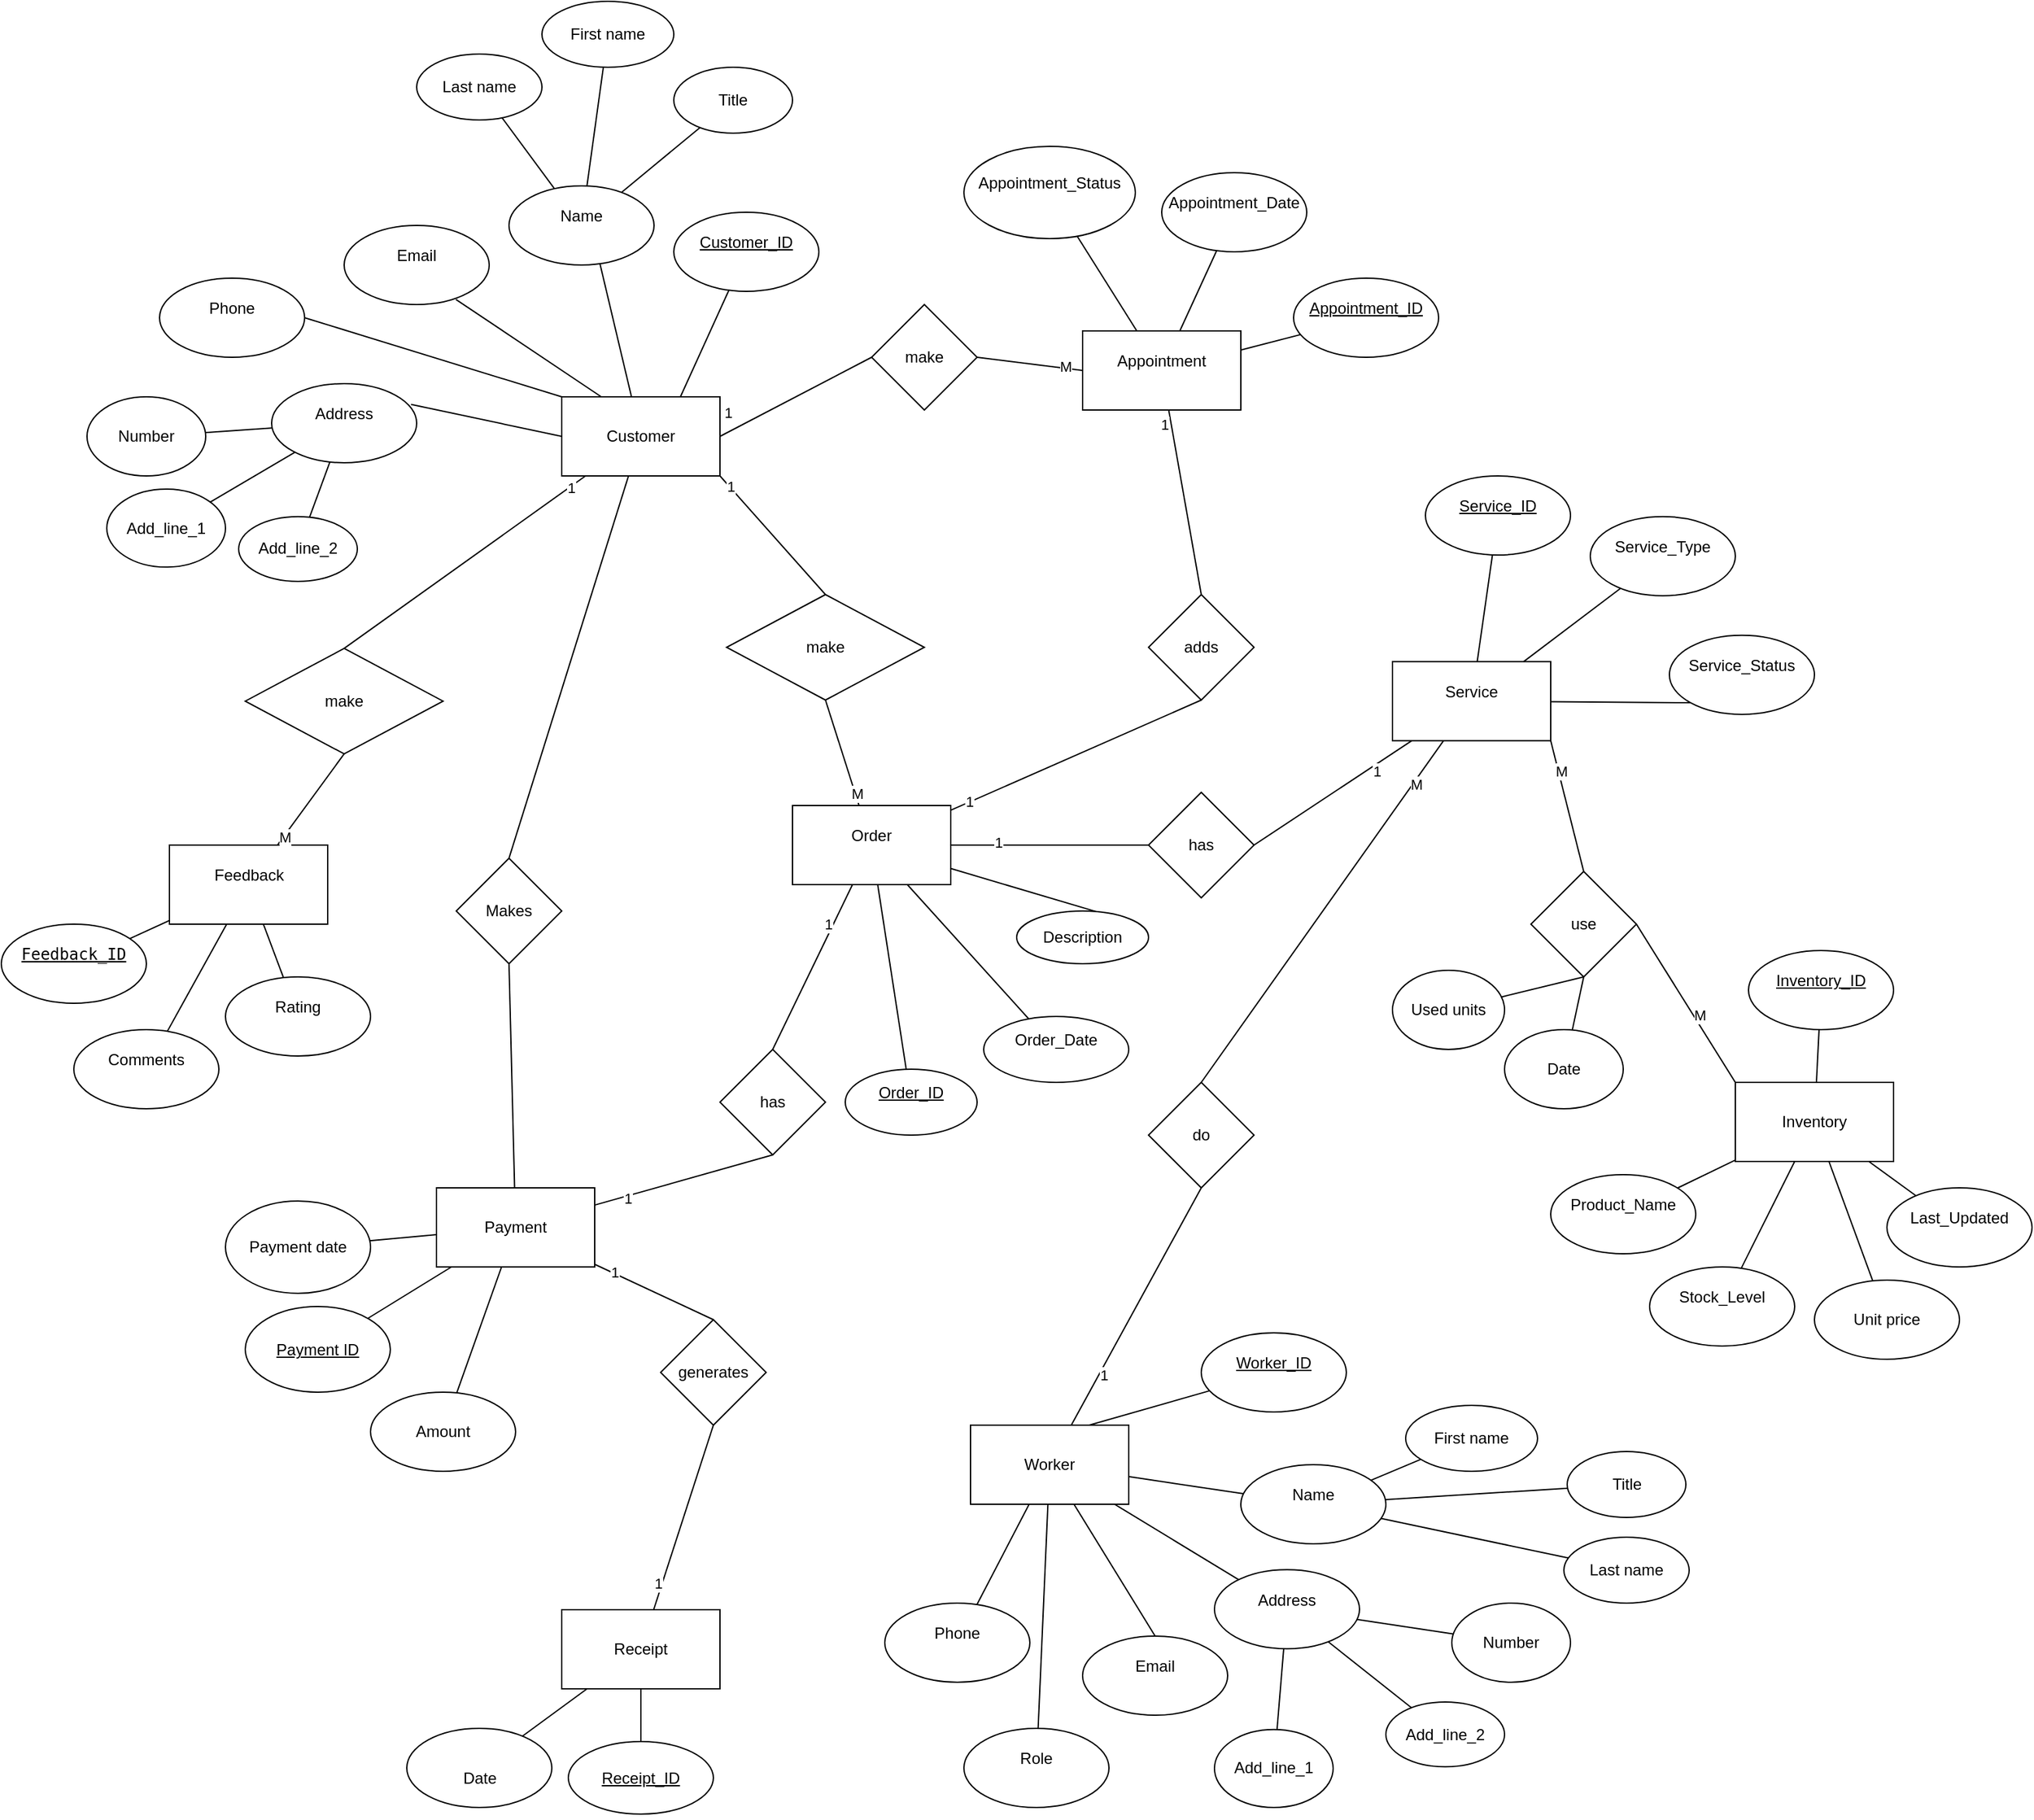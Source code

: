<mxfile version="24.7.17">
  <diagram id="R2lEEEUBdFMjLlhIrx00" name="Page-1">
    <mxGraphModel dx="2163" dy="776" grid="1" gridSize="10" guides="1" tooltips="1" connect="1" arrows="1" fold="1" page="1" pageScale="1" pageWidth="850" pageHeight="1100" math="0" shadow="0" extFonts="Permanent Marker^https://fonts.googleapis.com/css?family=Permanent+Marker">
      <root>
        <mxCell id="0" />
        <mxCell id="1" parent="0" />
        <mxCell id="XMGHCFaLuTb-ErzqM0Ou-1" value="Customer" style="rounded=0;whiteSpace=wrap;html=1;" parent="1" vertex="1">
          <mxGeometry x="-255" y="520" width="120" height="60" as="geometry" />
        </mxCell>
        <mxCell id="XMGHCFaLuTb-ErzqM0Ou-2" value="&#xa;Feedback&#xa;&#xa;" style="rounded=0;whiteSpace=wrap;html=1;" parent="1" vertex="1">
          <mxGeometry x="-552.5" y="860" width="120" height="60" as="geometry" />
        </mxCell>
        <mxCell id="XMGHCFaLuTb-ErzqM0Ou-4" value="Inventory" style="rounded=0;whiteSpace=wrap;html=1;" parent="1" vertex="1">
          <mxGeometry x="635" y="1040" width="120" height="60" as="geometry" />
        </mxCell>
        <mxCell id="XMGHCFaLuTb-ErzqM0Ou-5" value="&#xa;Appointment&#xa;&#xa;" style="rounded=0;whiteSpace=wrap;html=1;" parent="1" vertex="1">
          <mxGeometry x="140" y="470.0" width="120" height="60" as="geometry" />
        </mxCell>
        <mxCell id="XMGHCFaLuTb-ErzqM0Ou-7" value="&#xa;Service&#xa;&#xa;" style="rounded=0;whiteSpace=wrap;html=1;" parent="1" vertex="1">
          <mxGeometry x="375" y="720.83" width="120" height="60" as="geometry" />
        </mxCell>
        <mxCell id="XMGHCFaLuTb-ErzqM0Ou-9" value="&#xa;Service_Type&#xa;&#xa;" style="ellipse;whiteSpace=wrap;html=1;" parent="1" vertex="1">
          <mxGeometry x="525" y="610.83" width="110" height="60" as="geometry" />
        </mxCell>
        <mxCell id="XMGHCFaLuTb-ErzqM0Ou-10" value="&#xa;Service_ID&#xa;&#xa;" style="ellipse;whiteSpace=wrap;html=1;fontStyle=4" parent="1" vertex="1">
          <mxGeometry x="400" y="580" width="110" height="60" as="geometry" />
        </mxCell>
        <mxCell id="XMGHCFaLuTb-ErzqM0Ou-13" value="&#xa;Address&#xa;&#xa;" style="ellipse;whiteSpace=wrap;html=1;" parent="1" vertex="1">
          <mxGeometry x="-475" y="510" width="110" height="60" as="geometry" />
        </mxCell>
        <mxCell id="XMGHCFaLuTb-ErzqM0Ou-14" value="&#xa;Phone&#xa;&#xa;" style="ellipse;whiteSpace=wrap;html=1;" parent="1" vertex="1">
          <mxGeometry x="-560" y="430" width="110" height="60" as="geometry" />
        </mxCell>
        <mxCell id="XMGHCFaLuTb-ErzqM0Ou-15" value="&#xa;Email&#xa;&#xa;" style="ellipse;whiteSpace=wrap;html=1;" parent="1" vertex="1">
          <mxGeometry x="-420" y="390" width="110" height="60" as="geometry" />
        </mxCell>
        <mxCell id="XMGHCFaLuTb-ErzqM0Ou-17" value="&#xa;Customer_ID&#xa;&#xa;" style="ellipse;whiteSpace=wrap;html=1;fontStyle=4" parent="1" vertex="1">
          <mxGeometry x="-170" y="380" width="110" height="60" as="geometry" />
        </mxCell>
        <mxCell id="XMGHCFaLuTb-ErzqM0Ou-19" value="" style="endArrow=none;html=1;rounded=0;exitX=0.75;exitY=0;exitDx=0;exitDy=0;" parent="1" source="XMGHCFaLuTb-ErzqM0Ou-1" target="XMGHCFaLuTb-ErzqM0Ou-17" edge="1">
          <mxGeometry width="50" height="50" relative="1" as="geometry">
            <mxPoint x="-215" y="730" as="sourcePoint" />
            <mxPoint x="-165" y="680" as="targetPoint" />
          </mxGeometry>
        </mxCell>
        <mxCell id="XMGHCFaLuTb-ErzqM0Ou-22" value="" style="endArrow=none;html=1;rounded=0;exitX=0.961;exitY=0.263;exitDx=0;exitDy=0;exitPerimeter=0;" parent="1" source="XMGHCFaLuTb-ErzqM0Ou-13" edge="1">
          <mxGeometry width="50" height="50" relative="1" as="geometry">
            <mxPoint x="-305" y="600" as="sourcePoint" />
            <mxPoint x="-255" y="550" as="targetPoint" />
          </mxGeometry>
        </mxCell>
        <mxCell id="XMGHCFaLuTb-ErzqM0Ou-23" value="" style="endArrow=none;html=1;rounded=0;exitX=1;exitY=0.5;exitDx=0;exitDy=0;" parent="1" source="XMGHCFaLuTb-ErzqM0Ou-14" edge="1">
          <mxGeometry width="50" height="50" relative="1" as="geometry">
            <mxPoint x="-305" y="570" as="sourcePoint" />
            <mxPoint x="-255" y="520" as="targetPoint" />
          </mxGeometry>
        </mxCell>
        <mxCell id="XMGHCFaLuTb-ErzqM0Ou-24" value="" style="endArrow=none;html=1;rounded=0;entryX=0.25;entryY=0;entryDx=0;entryDy=0;exitX=0.771;exitY=0.936;exitDx=0;exitDy=0;exitPerimeter=0;" parent="1" source="XMGHCFaLuTb-ErzqM0Ou-15" target="XMGHCFaLuTb-ErzqM0Ou-1" edge="1">
          <mxGeometry width="50" height="50" relative="1" as="geometry">
            <mxPoint x="-325" y="490" as="sourcePoint" />
            <mxPoint x="-275" y="440" as="targetPoint" />
          </mxGeometry>
        </mxCell>
        <mxCell id="XMGHCFaLuTb-ErzqM0Ou-25" value="" style="endArrow=none;html=1;rounded=0;exitX=0.5;exitY=0;exitDx=0;exitDy=0;" parent="1" source="XMGHCFaLuTb-ErzqM0Ou-16" target="XMGHCFaLuTb-ErzqM0Ou-1" edge="1">
          <mxGeometry width="50" height="50" relative="1" as="geometry">
            <mxPoint x="-275" y="490" as="sourcePoint" />
            <mxPoint x="-225" y="440" as="targetPoint" />
          </mxGeometry>
        </mxCell>
        <mxCell id="XMGHCFaLuTb-ErzqM0Ou-27" value="&#xa;Order_ID&#xa;&#xa;" style="ellipse;whiteSpace=wrap;html=1;fontStyle=4" parent="1" vertex="1">
          <mxGeometry x="-40" y="1030" width="100" height="50" as="geometry" />
        </mxCell>
        <mxCell id="XMGHCFaLuTb-ErzqM0Ou-28" value="&#xa;Service_Status&#xa;&#xa;" style="ellipse;whiteSpace=wrap;html=1;" parent="1" vertex="1">
          <mxGeometry x="585" y="700.83" width="110" height="60" as="geometry" />
        </mxCell>
        <mxCell id="XMGHCFaLuTb-ErzqM0Ou-30" value="" style="endArrow=none;html=1;rounded=0;" parent="1" source="XMGHCFaLuTb-ErzqM0Ou-10" target="XMGHCFaLuTb-ErzqM0Ou-7" edge="1">
          <mxGeometry width="50" height="50" relative="1" as="geometry">
            <mxPoint x="317.5" y="760.83" as="sourcePoint" />
            <mxPoint x="367.5" y="710.83" as="targetPoint" />
          </mxGeometry>
        </mxCell>
        <mxCell id="XMGHCFaLuTb-ErzqM0Ou-31" value="" style="endArrow=none;html=1;rounded=0;" parent="1" source="XMGHCFaLuTb-ErzqM0Ou-9" target="XMGHCFaLuTb-ErzqM0Ou-7" edge="1">
          <mxGeometry width="50" height="50" relative="1" as="geometry">
            <mxPoint x="307.5" y="840.83" as="sourcePoint" />
            <mxPoint x="357.5" y="790.83" as="targetPoint" />
          </mxGeometry>
        </mxCell>
        <mxCell id="XMGHCFaLuTb-ErzqM0Ou-32" value="" style="endArrow=none;html=1;rounded=0;entryX=0;entryY=1;entryDx=0;entryDy=0;" parent="1" source="XMGHCFaLuTb-ErzqM0Ou-7" target="XMGHCFaLuTb-ErzqM0Ou-28" edge="1">
          <mxGeometry width="50" height="50" relative="1" as="geometry">
            <mxPoint x="317.5" y="940.83" as="sourcePoint" />
            <mxPoint x="367.5" y="890.83" as="targetPoint" />
          </mxGeometry>
        </mxCell>
        <mxCell id="XMGHCFaLuTb-ErzqM0Ou-34" value="&#xa;Order&#xa;&#xa;" style="rounded=0;whiteSpace=wrap;html=1;" parent="1" vertex="1">
          <mxGeometry x="-80" y="830" width="120" height="60" as="geometry" />
        </mxCell>
        <mxCell id="XMGHCFaLuTb-ErzqM0Ou-37" value="&lt;br&gt;Date" style="ellipse;whiteSpace=wrap;html=1;" parent="1" vertex="1">
          <mxGeometry x="-372.5" y="1530" width="110" height="60" as="geometry" />
        </mxCell>
        <mxCell id="XMGHCFaLuTb-ErzqM0Ou-39" value="&lt;br&gt;Receipt_ID&lt;br&gt;" style="ellipse;whiteSpace=wrap;html=1;fontStyle=4;verticalAlign=top;" parent="1" vertex="1">
          <mxGeometry x="-250" y="1540" width="110" height="55" as="geometry" />
        </mxCell>
        <mxCell id="XMGHCFaLuTb-ErzqM0Ou-42" value="&#xa;Order_Date&#xa;&#xa;" style="ellipse;whiteSpace=wrap;html=1;verticalAlign=middle;" parent="1" vertex="1">
          <mxGeometry x="65" y="990" width="110" height="50" as="geometry" />
        </mxCell>
        <mxCell id="XMGHCFaLuTb-ErzqM0Ou-44" value="" style="endArrow=none;html=1;rounded=0;" parent="1" source="XMGHCFaLuTb-ErzqM0Ou-27" target="XMGHCFaLuTb-ErzqM0Ou-34" edge="1">
          <mxGeometry width="50" height="50" relative="1" as="geometry">
            <mxPoint x="-475" y="1215" as="sourcePoint" />
            <mxPoint x="-410" y="1129.419" as="targetPoint" />
          </mxGeometry>
        </mxCell>
        <mxCell id="XMGHCFaLuTb-ErzqM0Ou-47" value="" style="endArrow=none;html=1;rounded=0;" parent="1" source="XMGHCFaLuTb-ErzqM0Ou-42" target="XMGHCFaLuTb-ErzqM0Ou-34" edge="1">
          <mxGeometry width="50" height="50" relative="1" as="geometry">
            <mxPoint x="-475" y="1465" as="sourcePoint" />
            <mxPoint x="-410" y="1154.592" as="targetPoint" />
          </mxGeometry>
        </mxCell>
        <mxCell id="XMGHCFaLuTb-ErzqM0Ou-49" value="" style="endArrow=none;html=1;rounded=0;exitX=0.64;exitY=0.039;exitDx=0;exitDy=0;exitPerimeter=0;" parent="1" source="6DCUN2IV6UkUwcPhrK3Y-5" target="XMGHCFaLuTb-ErzqM0Ou-34" edge="1">
          <mxGeometry width="50" height="50" relative="1" as="geometry">
            <mxPoint x="-10" y="1190" as="sourcePoint" />
            <mxPoint x="-55" y="1440" as="targetPoint" />
          </mxGeometry>
        </mxCell>
        <mxCell id="XMGHCFaLuTb-ErzqM0Ou-50" value="Receipt" style="rounded=0;whiteSpace=wrap;html=1;" parent="1" vertex="1">
          <mxGeometry x="-255" y="1440" width="120" height="60" as="geometry" />
        </mxCell>
        <mxCell id="XMGHCFaLuTb-ErzqM0Ou-56" value="" style="endArrow=none;html=1;rounded=0;" parent="1" source="XMGHCFaLuTb-ErzqM0Ou-39" target="XMGHCFaLuTb-ErzqM0Ou-50" edge="1">
          <mxGeometry width="50" height="50" relative="1" as="geometry">
            <mxPoint x="247.5" y="1525" as="sourcePoint" />
            <mxPoint x="297.5" y="1475" as="targetPoint" />
          </mxGeometry>
        </mxCell>
        <mxCell id="XMGHCFaLuTb-ErzqM0Ou-58" value="" style="endArrow=none;html=1;rounded=0;" parent="1" source="XMGHCFaLuTb-ErzqM0Ou-37" target="XMGHCFaLuTb-ErzqM0Ou-50" edge="1">
          <mxGeometry width="50" height="50" relative="1" as="geometry">
            <mxPoint x="327.5" y="1535" as="sourcePoint" />
            <mxPoint x="377.5" y="1485" as="targetPoint" />
          </mxGeometry>
        </mxCell>
        <mxCell id="XMGHCFaLuTb-ErzqM0Ou-61" value="&#xa;Inventory_ID&#xa;&#xa;" style="ellipse;whiteSpace=wrap;html=1;fontStyle=4" parent="1" vertex="1">
          <mxGeometry x="645" y="940" width="110" height="60" as="geometry" />
        </mxCell>
        <mxCell id="XMGHCFaLuTb-ErzqM0Ou-62" value="&#xa;Last_Updated&#xa;&#xa;" style="ellipse;whiteSpace=wrap;html=1;" parent="1" vertex="1">
          <mxGeometry x="750" y="1120" width="110" height="60" as="geometry" />
        </mxCell>
        <mxCell id="XMGHCFaLuTb-ErzqM0Ou-63" value="&#xa;Stock_Level&#xa;&#xa;" style="ellipse;whiteSpace=wrap;html=1;" parent="1" vertex="1">
          <mxGeometry x="570" y="1180" width="110" height="60" as="geometry" />
        </mxCell>
        <mxCell id="XMGHCFaLuTb-ErzqM0Ou-64" value="&#xa;Product_Name&#xa;&#xa;" style="ellipse;whiteSpace=wrap;html=1;" parent="1" vertex="1">
          <mxGeometry x="495" y="1110" width="110" height="60" as="geometry" />
        </mxCell>
        <mxCell id="XMGHCFaLuTb-ErzqM0Ou-65" value="Unit price" style="ellipse;whiteSpace=wrap;html=1;" parent="1" vertex="1">
          <mxGeometry x="695" y="1190" width="110" height="60" as="geometry" />
        </mxCell>
        <mxCell id="XMGHCFaLuTb-ErzqM0Ou-66" value="" style="endArrow=none;html=1;rounded=0;" parent="1" source="XMGHCFaLuTb-ErzqM0Ou-61" target="XMGHCFaLuTb-ErzqM0Ou-4" edge="1">
          <mxGeometry width="50" height="50" relative="1" as="geometry">
            <mxPoint x="695" y="1060" as="sourcePoint" />
            <mxPoint x="745" y="1010" as="targetPoint" />
          </mxGeometry>
        </mxCell>
        <mxCell id="XMGHCFaLuTb-ErzqM0Ou-67" value="" style="endArrow=none;html=1;rounded=0;" parent="1" source="XMGHCFaLuTb-ErzqM0Ou-64" target="XMGHCFaLuTb-ErzqM0Ou-4" edge="1">
          <mxGeometry width="50" height="50" relative="1" as="geometry">
            <mxPoint x="755" y="1060" as="sourcePoint" />
            <mxPoint x="805" y="1010" as="targetPoint" />
          </mxGeometry>
        </mxCell>
        <mxCell id="XMGHCFaLuTb-ErzqM0Ou-68" value="" style="endArrow=none;html=1;rounded=0;" parent="1" source="XMGHCFaLuTb-ErzqM0Ou-4" target="XMGHCFaLuTb-ErzqM0Ou-63" edge="1">
          <mxGeometry width="50" height="50" relative="1" as="geometry">
            <mxPoint x="825" y="1000" as="sourcePoint" />
            <mxPoint x="875" y="950" as="targetPoint" />
          </mxGeometry>
        </mxCell>
        <mxCell id="XMGHCFaLuTb-ErzqM0Ou-69" value="" style="endArrow=none;html=1;rounded=0;" parent="1" source="XMGHCFaLuTb-ErzqM0Ou-4" target="XMGHCFaLuTb-ErzqM0Ou-65" edge="1">
          <mxGeometry width="50" height="50" relative="1" as="geometry">
            <mxPoint x="825" y="980" as="sourcePoint" />
            <mxPoint x="875" y="930" as="targetPoint" />
          </mxGeometry>
        </mxCell>
        <mxCell id="XMGHCFaLuTb-ErzqM0Ou-70" value="" style="endArrow=none;html=1;rounded=0;" parent="1" source="XMGHCFaLuTb-ErzqM0Ou-4" target="XMGHCFaLuTb-ErzqM0Ou-62" edge="1">
          <mxGeometry width="50" height="50" relative="1" as="geometry">
            <mxPoint x="825" y="950" as="sourcePoint" />
            <mxPoint x="875" y="900" as="targetPoint" />
          </mxGeometry>
        </mxCell>
        <mxCell id="XMGHCFaLuTb-ErzqM0Ou-71" value="&#xa;Appointment_Status&#xa;&#xa;" style="ellipse;whiteSpace=wrap;html=1;" parent="1" vertex="1">
          <mxGeometry x="50" y="330" width="130" height="70" as="geometry" />
        </mxCell>
        <mxCell id="XMGHCFaLuTb-ErzqM0Ou-72" value="&#xa;Appointment_ID&#xa;&#xa;" style="ellipse;whiteSpace=wrap;html=1;fontStyle=4" parent="1" vertex="1">
          <mxGeometry x="300" y="430.0" width="110" height="60" as="geometry" />
        </mxCell>
        <mxCell id="XMGHCFaLuTb-ErzqM0Ou-74" value="&#xa;Appointment_Date&#xa;&#xa;" style="ellipse;whiteSpace=wrap;html=1;" parent="1" vertex="1">
          <mxGeometry x="200" y="350.0" width="110" height="60" as="geometry" />
        </mxCell>
        <mxCell id="XMGHCFaLuTb-ErzqM0Ou-76" value="" style="endArrow=none;html=1;rounded=0;" parent="1" source="XMGHCFaLuTb-ErzqM0Ou-72" target="XMGHCFaLuTb-ErzqM0Ou-5" edge="1">
          <mxGeometry width="50" height="50" relative="1" as="geometry">
            <mxPoint x="400.421" y="638.339" as="sourcePoint" />
            <mxPoint x="350" y="539.17" as="targetPoint" />
          </mxGeometry>
        </mxCell>
        <mxCell id="XMGHCFaLuTb-ErzqM0Ou-78" value="" style="endArrow=none;html=1;rounded=0;" parent="1" source="XMGHCFaLuTb-ErzqM0Ou-5" target="XMGHCFaLuTb-ErzqM0Ou-74" edge="1">
          <mxGeometry width="50" height="50" relative="1" as="geometry">
            <mxPoint x="360" y="509.17" as="sourcePoint" />
            <mxPoint x="410" y="459.17" as="targetPoint" />
          </mxGeometry>
        </mxCell>
        <mxCell id="XMGHCFaLuTb-ErzqM0Ou-80" value="" style="endArrow=none;html=1;rounded=0;" parent="1" source="XMGHCFaLuTb-ErzqM0Ou-5" target="XMGHCFaLuTb-ErzqM0Ou-71" edge="1">
          <mxGeometry width="50" height="50" relative="1" as="geometry">
            <mxPoint x="310" y="479.17" as="sourcePoint" />
            <mxPoint x="355.421" y="360.001" as="targetPoint" />
          </mxGeometry>
        </mxCell>
        <mxCell id="XMGHCFaLuTb-ErzqM0Ou-83" value="&#xa;&lt;code&gt;Feedback_ID&lt;/code&gt; &#xa;&#xa;" style="ellipse;whiteSpace=wrap;html=1;fontStyle=4" parent="1" vertex="1">
          <mxGeometry x="-680" y="920" width="110" height="60" as="geometry" />
        </mxCell>
        <mxCell id="XMGHCFaLuTb-ErzqM0Ou-84" value="&#xa;Comments&#xa;&#xa;" style="ellipse;whiteSpace=wrap;html=1;" parent="1" vertex="1">
          <mxGeometry x="-625" y="1000" width="110" height="60" as="geometry" />
        </mxCell>
        <mxCell id="XMGHCFaLuTb-ErzqM0Ou-86" value="&#xa;Rating&#xa;&#xa;" style="ellipse;whiteSpace=wrap;html=1;" parent="1" vertex="1">
          <mxGeometry x="-510" y="960" width="110" height="60" as="geometry" />
        </mxCell>
        <mxCell id="XMGHCFaLuTb-ErzqM0Ou-87" value="Worker" style="rounded=0;whiteSpace=wrap;html=1;" parent="1" vertex="1">
          <mxGeometry x="55" y="1300" width="120" height="60" as="geometry" />
        </mxCell>
        <mxCell id="XMGHCFaLuTb-ErzqM0Ou-89" value="&#xa;Role&#xa;&#xa;" style="ellipse;whiteSpace=wrap;html=1;" parent="1" vertex="1">
          <mxGeometry x="50" y="1530" width="110" height="60" as="geometry" />
        </mxCell>
        <mxCell id="XMGHCFaLuTb-ErzqM0Ou-90" value="&#xa;Address&#xa;&#xa;" style="ellipse;whiteSpace=wrap;html=1;" parent="1" vertex="1">
          <mxGeometry x="240" y="1409.58" width="110" height="60" as="geometry" />
        </mxCell>
        <mxCell id="XMGHCFaLuTb-ErzqM0Ou-91" value="&#xa;Phone&#xa;&#xa;" style="ellipse;whiteSpace=wrap;html=1;" parent="1" vertex="1">
          <mxGeometry x="-10" y="1435" width="110" height="60" as="geometry" />
        </mxCell>
        <mxCell id="XMGHCFaLuTb-ErzqM0Ou-92" value="&#xa;Email&#xa;&#xa;" style="ellipse;whiteSpace=wrap;html=1;" parent="1" vertex="1">
          <mxGeometry x="140" y="1460" width="110" height="60" as="geometry" />
        </mxCell>
        <mxCell id="XMGHCFaLuTb-ErzqM0Ou-93" value="&#xa;Name&#xa;&#xa;" style="ellipse;whiteSpace=wrap;html=1;" parent="1" vertex="1">
          <mxGeometry x="260" y="1330" width="110" height="60" as="geometry" />
        </mxCell>
        <mxCell id="XMGHCFaLuTb-ErzqM0Ou-94" value="&#xa;Worker_ID&#xa;&#xa;" style="ellipse;whiteSpace=wrap;html=1;fontStyle=4" parent="1" vertex="1">
          <mxGeometry x="230" y="1230" width="110" height="60" as="geometry" />
        </mxCell>
        <mxCell id="XMGHCFaLuTb-ErzqM0Ou-95" value="" style="endArrow=none;html=1;rounded=0;exitX=0.75;exitY=0;exitDx=0;exitDy=0;" parent="1" source="XMGHCFaLuTb-ErzqM0Ou-87" target="XMGHCFaLuTb-ErzqM0Ou-94" edge="1">
          <mxGeometry width="50" height="50" relative="1" as="geometry">
            <mxPoint x="930" y="1560" as="sourcePoint" />
            <mxPoint x="980" y="1510" as="targetPoint" />
          </mxGeometry>
        </mxCell>
        <mxCell id="XMGHCFaLuTb-ErzqM0Ou-97" value="" style="endArrow=none;html=1;rounded=0;" parent="1" source="XMGHCFaLuTb-ErzqM0Ou-89" target="XMGHCFaLuTb-ErzqM0Ou-87" edge="1">
          <mxGeometry width="50" height="50" relative="1" as="geometry">
            <mxPoint x="774.579" y="1389.169" as="sourcePoint" />
            <mxPoint x="890" y="1410" as="targetPoint" />
          </mxGeometry>
        </mxCell>
        <mxCell id="XMGHCFaLuTb-ErzqM0Ou-98" value="" style="endArrow=none;html=1;rounded=0;" parent="1" source="XMGHCFaLuTb-ErzqM0Ou-90" target="XMGHCFaLuTb-ErzqM0Ou-87" edge="1">
          <mxGeometry width="50" height="50" relative="1" as="geometry">
            <mxPoint x="840" y="1430" as="sourcePoint" />
            <mxPoint x="890" y="1380" as="targetPoint" />
          </mxGeometry>
        </mxCell>
        <mxCell id="XMGHCFaLuTb-ErzqM0Ou-99" value="" style="endArrow=none;html=1;rounded=0;" parent="1" source="XMGHCFaLuTb-ErzqM0Ou-91" target="XMGHCFaLuTb-ErzqM0Ou-87" edge="1">
          <mxGeometry width="50" height="50" relative="1" as="geometry">
            <mxPoint x="840" y="1400" as="sourcePoint" />
            <mxPoint x="890" y="1350" as="targetPoint" />
          </mxGeometry>
        </mxCell>
        <mxCell id="XMGHCFaLuTb-ErzqM0Ou-100" value="" style="endArrow=none;html=1;rounded=0;exitX=0.5;exitY=0;exitDx=0;exitDy=0;" parent="1" source="XMGHCFaLuTb-ErzqM0Ou-92" target="XMGHCFaLuTb-ErzqM0Ou-87" edge="1">
          <mxGeometry width="50" height="50" relative="1" as="geometry">
            <mxPoint x="995" y="1510" as="sourcePoint" />
            <mxPoint x="870" y="1270" as="targetPoint" />
          </mxGeometry>
        </mxCell>
        <mxCell id="XMGHCFaLuTb-ErzqM0Ou-101" value="" style="endArrow=none;html=1;rounded=0;" parent="1" source="XMGHCFaLuTb-ErzqM0Ou-87" target="XMGHCFaLuTb-ErzqM0Ou-93" edge="1">
          <mxGeometry width="50" height="50" relative="1" as="geometry">
            <mxPoint x="870" y="1320" as="sourcePoint" />
            <mxPoint x="924.299" y="1219.427" as="targetPoint" />
          </mxGeometry>
        </mxCell>
        <mxCell id="XMGHCFaLuTb-ErzqM0Ou-105" value="" style="endArrow=none;html=1;rounded=0;" parent="1" source="XMGHCFaLuTb-ErzqM0Ou-83" target="XMGHCFaLuTb-ErzqM0Ou-2" edge="1">
          <mxGeometry width="50" height="50" relative="1" as="geometry">
            <mxPoint x="-867.5" y="1300" as="sourcePoint" />
            <mxPoint x="-817.5" y="1250" as="targetPoint" />
          </mxGeometry>
        </mxCell>
        <mxCell id="XMGHCFaLuTb-ErzqM0Ou-108" value="" style="endArrow=none;html=1;rounded=0;" parent="1" source="XMGHCFaLuTb-ErzqM0Ou-2" target="XMGHCFaLuTb-ErzqM0Ou-86" edge="1">
          <mxGeometry width="50" height="50" relative="1" as="geometry">
            <mxPoint x="-677.5" y="1370" as="sourcePoint" />
            <mxPoint x="-627.5" y="1320" as="targetPoint" />
          </mxGeometry>
        </mxCell>
        <mxCell id="XMGHCFaLuTb-ErzqM0Ou-109" value="" style="endArrow=none;html=1;rounded=0;" parent="1" source="XMGHCFaLuTb-ErzqM0Ou-2" target="XMGHCFaLuTb-ErzqM0Ou-84" edge="1">
          <mxGeometry width="50" height="50" relative="1" as="geometry">
            <mxPoint x="-647.5" y="1450" as="sourcePoint" />
            <mxPoint x="-597.5" y="1400" as="targetPoint" />
          </mxGeometry>
        </mxCell>
        <mxCell id="mCTyANqZK8J9GMuDv6o_-1" value="make" style="rhombus;whiteSpace=wrap;html=1;" parent="1" vertex="1">
          <mxGeometry x="-130" y="670" width="150" height="80" as="geometry" />
        </mxCell>
        <mxCell id="mCTyANqZK8J9GMuDv6o_-2" value="" style="endArrow=none;html=1;rounded=0;entryX=1;entryY=1;entryDx=0;entryDy=0;exitX=0.5;exitY=0;exitDx=0;exitDy=0;" parent="1" source="mCTyANqZK8J9GMuDv6o_-1" target="XMGHCFaLuTb-ErzqM0Ou-1" edge="1">
          <mxGeometry width="50" height="50" relative="1" as="geometry">
            <mxPoint x="-180" y="630" as="sourcePoint" />
            <mxPoint x="-130" y="580" as="targetPoint" />
          </mxGeometry>
        </mxCell>
        <mxCell id="mCTyANqZK8J9GMuDv6o_-5" value="1" style="edgeLabel;html=1;align=center;verticalAlign=middle;resizable=0;points=[];" parent="mCTyANqZK8J9GMuDv6o_-2" vertex="1" connectable="0">
          <mxGeometry x="0.803" relative="1" as="geometry">
            <mxPoint y="-1" as="offset" />
          </mxGeometry>
        </mxCell>
        <mxCell id="mCTyANqZK8J9GMuDv6o_-4" value="" style="endArrow=none;html=1;rounded=0;entryX=0.5;entryY=1;entryDx=0;entryDy=0;" parent="1" source="XMGHCFaLuTb-ErzqM0Ou-34" target="mCTyANqZK8J9GMuDv6o_-1" edge="1">
          <mxGeometry width="50" height="50" relative="1" as="geometry">
            <mxPoint x="-30" y="1320" as="sourcePoint" />
            <mxPoint x="20" y="1270" as="targetPoint" />
          </mxGeometry>
        </mxCell>
        <mxCell id="mCTyANqZK8J9GMuDv6o_-6" value="M" style="edgeLabel;html=1;align=center;verticalAlign=middle;resizable=0;points=[];" parent="mCTyANqZK8J9GMuDv6o_-4" vertex="1" connectable="0">
          <mxGeometry x="-0.774" y="-1" relative="1" as="geometry">
            <mxPoint as="offset" />
          </mxGeometry>
        </mxCell>
        <mxCell id="mCTyANqZK8J9GMuDv6o_-7" value="make" style="rhombus;whiteSpace=wrap;html=1;" parent="1" vertex="1">
          <mxGeometry x="-20" y="450" width="80" height="80" as="geometry" />
        </mxCell>
        <mxCell id="mCTyANqZK8J9GMuDv6o_-8" value="" style="endArrow=none;html=1;rounded=0;entryX=0;entryY=0.5;entryDx=0;entryDy=0;exitX=1;exitY=0.5;exitDx=0;exitDy=0;" parent="1" source="XMGHCFaLuTb-ErzqM0Ou-1" target="mCTyANqZK8J9GMuDv6o_-7" edge="1">
          <mxGeometry width="50" height="50" relative="1" as="geometry">
            <mxPoint x="-90" y="550" as="sourcePoint" />
            <mxPoint x="-40" y="500" as="targetPoint" />
          </mxGeometry>
        </mxCell>
        <mxCell id="mCTyANqZK8J9GMuDv6o_-10" value="1" style="edgeLabel;html=1;align=center;verticalAlign=middle;resizable=0;points=[];" parent="mCTyANqZK8J9GMuDv6o_-8" vertex="1" connectable="0">
          <mxGeometry x="-0.632" y="1" relative="1" as="geometry">
            <mxPoint x="-15" y="-6" as="offset" />
          </mxGeometry>
        </mxCell>
        <mxCell id="mCTyANqZK8J9GMuDv6o_-9" value="" style="endArrow=none;html=1;rounded=0;exitX=1;exitY=0.5;exitDx=0;exitDy=0;entryX=0;entryY=0.5;entryDx=0;entryDy=0;" parent="1" source="mCTyANqZK8J9GMuDv6o_-7" target="XMGHCFaLuTb-ErzqM0Ou-5" edge="1">
          <mxGeometry width="50" height="50" relative="1" as="geometry">
            <mxPoint x="140" y="530" as="sourcePoint" />
            <mxPoint x="190" y="480" as="targetPoint" />
          </mxGeometry>
        </mxCell>
        <mxCell id="mCTyANqZK8J9GMuDv6o_-11" value="M" style="edgeLabel;html=1;align=center;verticalAlign=middle;resizable=0;points=[];" parent="mCTyANqZK8J9GMuDv6o_-9" vertex="1" connectable="0">
          <mxGeometry x="0.656" y="2" relative="1" as="geometry">
            <mxPoint as="offset" />
          </mxGeometry>
        </mxCell>
        <mxCell id="mCTyANqZK8J9GMuDv6o_-17" value="has" style="rhombus;whiteSpace=wrap;html=1;" parent="1" vertex="1">
          <mxGeometry x="190" y="820" width="80" height="80" as="geometry" />
        </mxCell>
        <mxCell id="mCTyANqZK8J9GMuDv6o_-18" value="" style="endArrow=none;html=1;rounded=0;exitX=1;exitY=0.5;exitDx=0;exitDy=0;" parent="1" source="mCTyANqZK8J9GMuDv6o_-17" target="XMGHCFaLuTb-ErzqM0Ou-7" edge="1">
          <mxGeometry width="50" height="50" relative="1" as="geometry">
            <mxPoint x="447.5" y="1130" as="sourcePoint" />
            <mxPoint x="437.5" y="1020" as="targetPoint" />
          </mxGeometry>
        </mxCell>
        <mxCell id="mCTyANqZK8J9GMuDv6o_-21" value="1" style="edgeLabel;html=1;align=center;verticalAlign=middle;resizable=0;points=[];" parent="mCTyANqZK8J9GMuDv6o_-18" vertex="1" connectable="0">
          <mxGeometry x="0.502" y="-3" relative="1" as="geometry">
            <mxPoint x="1" y="1" as="offset" />
          </mxGeometry>
        </mxCell>
        <mxCell id="mCTyANqZK8J9GMuDv6o_-19" value="" style="endArrow=none;html=1;rounded=0;entryX=0;entryY=0.5;entryDx=0;entryDy=0;" parent="1" source="XMGHCFaLuTb-ErzqM0Ou-34" target="mCTyANqZK8J9GMuDv6o_-17" edge="1">
          <mxGeometry width="50" height="50" relative="1" as="geometry">
            <mxPoint x="-150" y="1280" as="sourcePoint" />
            <mxPoint x="-100" y="1230" as="targetPoint" />
          </mxGeometry>
        </mxCell>
        <mxCell id="mCTyANqZK8J9GMuDv6o_-20" value="1" style="edgeLabel;html=1;align=center;verticalAlign=middle;resizable=0;points=[];" parent="mCTyANqZK8J9GMuDv6o_-19" vertex="1" connectable="0">
          <mxGeometry x="-0.518" y="2" relative="1" as="geometry">
            <mxPoint as="offset" />
          </mxGeometry>
        </mxCell>
        <mxCell id="mCTyANqZK8J9GMuDv6o_-22" value="has" style="rhombus;whiteSpace=wrap;html=1;" parent="1" vertex="1">
          <mxGeometry x="-135" y="1015" width="80" height="80" as="geometry" />
        </mxCell>
        <mxCell id="mCTyANqZK8J9GMuDv6o_-23" value="" style="endArrow=none;html=1;rounded=0;entryX=0.5;entryY=0;entryDx=0;entryDy=0;" parent="1" source="XMGHCFaLuTb-ErzqM0Ou-34" target="mCTyANqZK8J9GMuDv6o_-22" edge="1">
          <mxGeometry width="50" height="50" relative="1" as="geometry">
            <mxPoint x="30" y="1420" as="sourcePoint" />
            <mxPoint x="80" y="1370" as="targetPoint" />
          </mxGeometry>
        </mxCell>
        <mxCell id="mCTyANqZK8J9GMuDv6o_-25" value="1" style="edgeLabel;html=1;align=center;verticalAlign=middle;resizable=0;points=[];" parent="mCTyANqZK8J9GMuDv6o_-23" vertex="1" connectable="0">
          <mxGeometry x="-0.481" y="-5" relative="1" as="geometry">
            <mxPoint x="1" as="offset" />
          </mxGeometry>
        </mxCell>
        <mxCell id="mCTyANqZK8J9GMuDv6o_-27" value="do" style="rhombus;whiteSpace=wrap;html=1;" parent="1" vertex="1">
          <mxGeometry x="190" y="1040" width="80" height="80" as="geometry" />
        </mxCell>
        <mxCell id="mCTyANqZK8J9GMuDv6o_-28" value="" style="endArrow=none;html=1;rounded=0;entryX=0.5;entryY=1;entryDx=0;entryDy=0;" parent="1" source="XMGHCFaLuTb-ErzqM0Ou-87" target="mCTyANqZK8J9GMuDv6o_-27" edge="1">
          <mxGeometry width="50" height="50" relative="1" as="geometry">
            <mxPoint x="720" y="1630" as="sourcePoint" />
            <mxPoint x="770" y="1580" as="targetPoint" />
          </mxGeometry>
        </mxCell>
        <mxCell id="mCTyANqZK8J9GMuDv6o_-36" value="1" style="edgeLabel;html=1;align=center;verticalAlign=middle;resizable=0;points=[];" parent="mCTyANqZK8J9GMuDv6o_-28" vertex="1" connectable="0">
          <mxGeometry x="-0.559" y="-3" relative="1" as="geometry">
            <mxPoint as="offset" />
          </mxGeometry>
        </mxCell>
        <mxCell id="mCTyANqZK8J9GMuDv6o_-29" value="" style="endArrow=none;html=1;rounded=0;exitX=0.5;exitY=0;exitDx=0;exitDy=0;" parent="1" source="mCTyANqZK8J9GMuDv6o_-27" target="XMGHCFaLuTb-ErzqM0Ou-7" edge="1">
          <mxGeometry width="50" height="50" relative="1" as="geometry">
            <mxPoint x="700" y="1440" as="sourcePoint" />
            <mxPoint x="510" y="1250" as="targetPoint" />
          </mxGeometry>
        </mxCell>
        <mxCell id="mCTyANqZK8J9GMuDv6o_-35" value="M" style="edgeLabel;html=1;align=center;verticalAlign=middle;resizable=0;points=[];" parent="mCTyANqZK8J9GMuDv6o_-29" vertex="1" connectable="0">
          <mxGeometry x="0.755" y="-3" relative="1" as="geometry">
            <mxPoint x="-1" as="offset" />
          </mxGeometry>
        </mxCell>
        <mxCell id="mCTyANqZK8J9GMuDv6o_-30" value="use" style="rhombus;whiteSpace=wrap;html=1;" parent="1" vertex="1">
          <mxGeometry x="480" y="880" width="80" height="80" as="geometry" />
        </mxCell>
        <mxCell id="mCTyANqZK8J9GMuDv6o_-31" value="" style="endArrow=none;html=1;rounded=0;entryX=1;entryY=1;entryDx=0;entryDy=0;exitX=0.5;exitY=0;exitDx=0;exitDy=0;" parent="1" source="mCTyANqZK8J9GMuDv6o_-30" target="XMGHCFaLuTb-ErzqM0Ou-7" edge="1">
          <mxGeometry width="50" height="50" relative="1" as="geometry">
            <mxPoint x="380" y="1160" as="sourcePoint" />
            <mxPoint x="430" y="1110" as="targetPoint" />
          </mxGeometry>
        </mxCell>
        <mxCell id="mCTyANqZK8J9GMuDv6o_-33" value="M" style="edgeLabel;html=1;align=center;verticalAlign=middle;resizable=0;points=[];" parent="mCTyANqZK8J9GMuDv6o_-31" vertex="1" connectable="0">
          <mxGeometry x="0.527" y="-2" relative="1" as="geometry">
            <mxPoint as="offset" />
          </mxGeometry>
        </mxCell>
        <mxCell id="mCTyANqZK8J9GMuDv6o_-32" value="" style="endArrow=none;html=1;rounded=0;exitX=1;exitY=0.5;exitDx=0;exitDy=0;entryX=0;entryY=0;entryDx=0;entryDy=0;" parent="1" source="mCTyANqZK8J9GMuDv6o_-30" target="XMGHCFaLuTb-ErzqM0Ou-4" edge="1">
          <mxGeometry width="50" height="50" relative="1" as="geometry">
            <mxPoint x="670" y="950" as="sourcePoint" />
            <mxPoint x="720" y="900" as="targetPoint" />
          </mxGeometry>
        </mxCell>
        <mxCell id="mCTyANqZK8J9GMuDv6o_-34" value="M" style="edgeLabel;html=1;align=center;verticalAlign=middle;resizable=0;points=[];" parent="mCTyANqZK8J9GMuDv6o_-32" vertex="1" connectable="0">
          <mxGeometry x="0.184" y="4" relative="1" as="geometry">
            <mxPoint as="offset" />
          </mxGeometry>
        </mxCell>
        <mxCell id="XMGHCFaLuTb-ErzqM0Ou-16" value="&#xa;Name&#xa;&#xa;" style="ellipse;whiteSpace=wrap;html=1;" parent="1" vertex="1">
          <mxGeometry x="-295" y="360" width="110" height="60" as="geometry" />
        </mxCell>
        <mxCell id="QH4C9bZdyQ2NckHa1oD1-29" value="Title" style="ellipse;whiteSpace=wrap;html=1;" parent="1" vertex="1">
          <mxGeometry x="-170" y="270" width="90" height="50" as="geometry" />
        </mxCell>
        <mxCell id="QH4C9bZdyQ2NckHa1oD1-30" value="Last name" style="ellipse;whiteSpace=wrap;html=1;" parent="1" vertex="1">
          <mxGeometry x="-365" y="260" width="95" height="50" as="geometry" />
        </mxCell>
        <mxCell id="QH4C9bZdyQ2NckHa1oD1-31" value="First name" style="ellipse;whiteSpace=wrap;html=1;" parent="1" vertex="1">
          <mxGeometry x="-270" y="220" width="100" height="50" as="geometry" />
        </mxCell>
        <mxCell id="QH4C9bZdyQ2NckHa1oD1-32" value="" style="endArrow=none;html=1;rounded=0;" parent="1" source="XMGHCFaLuTb-ErzqM0Ou-16" target="QH4C9bZdyQ2NckHa1oD1-29" edge="1">
          <mxGeometry width="50" height="50" relative="1" as="geometry">
            <mxPoint x="20" y="490" as="sourcePoint" />
            <mxPoint x="70" y="440" as="targetPoint" />
          </mxGeometry>
        </mxCell>
        <mxCell id="QH4C9bZdyQ2NckHa1oD1-34" value="" style="endArrow=none;html=1;rounded=0;" parent="1" source="XMGHCFaLuTb-ErzqM0Ou-16" target="QH4C9bZdyQ2NckHa1oD1-31" edge="1">
          <mxGeometry width="50" height="50" relative="1" as="geometry">
            <mxPoint x="20" y="490" as="sourcePoint" />
            <mxPoint x="70" y="440" as="targetPoint" />
          </mxGeometry>
        </mxCell>
        <mxCell id="QH4C9bZdyQ2NckHa1oD1-35" value="" style="endArrow=none;html=1;rounded=0;" parent="1" source="XMGHCFaLuTb-ErzqM0Ou-16" target="QH4C9bZdyQ2NckHa1oD1-30" edge="1">
          <mxGeometry width="50" height="50" relative="1" as="geometry">
            <mxPoint x="-231" y="370" as="sourcePoint" />
            <mxPoint x="-234" y="320" as="targetPoint" />
          </mxGeometry>
        </mxCell>
        <mxCell id="QH4C9bZdyQ2NckHa1oD1-36" value="adds" style="rhombus;whiteSpace=wrap;html=1;" parent="1" vertex="1">
          <mxGeometry x="190" y="670" width="80" height="80" as="geometry" />
        </mxCell>
        <mxCell id="QH4C9bZdyQ2NckHa1oD1-38" value="" style="endArrow=none;html=1;rounded=0;exitX=0.5;exitY=0;exitDx=0;exitDy=0;" parent="1" source="QH4C9bZdyQ2NckHa1oD1-36" target="XMGHCFaLuTb-ErzqM0Ou-5" edge="1">
          <mxGeometry width="50" height="50" relative="1" as="geometry">
            <mxPoint x="370" y="1040" as="sourcePoint" />
            <mxPoint x="360" y="590" as="targetPoint" />
          </mxGeometry>
        </mxCell>
        <mxCell id="QH4C9bZdyQ2NckHa1oD1-41" value="1" style="edgeLabel;html=1;align=center;verticalAlign=middle;resizable=0;points=[];" parent="QH4C9bZdyQ2NckHa1oD1-38" vertex="1" connectable="0">
          <mxGeometry x="0.868" y="5" relative="1" as="geometry">
            <mxPoint y="1" as="offset" />
          </mxGeometry>
        </mxCell>
        <mxCell id="QH4C9bZdyQ2NckHa1oD1-39" value="" style="endArrow=none;html=1;rounded=0;entryX=0.5;entryY=1;entryDx=0;entryDy=0;" parent="1" source="XMGHCFaLuTb-ErzqM0Ou-34" target="QH4C9bZdyQ2NckHa1oD1-36" edge="1">
          <mxGeometry width="50" height="50" relative="1" as="geometry">
            <mxPoint x="90" y="899" as="sourcePoint" />
            <mxPoint x="293" y="549" as="targetPoint" />
          </mxGeometry>
        </mxCell>
        <mxCell id="QH4C9bZdyQ2NckHa1oD1-40" value="1" style="edgeLabel;html=1;align=center;verticalAlign=middle;resizable=0;points=[];" parent="QH4C9bZdyQ2NckHa1oD1-39" vertex="1" connectable="0">
          <mxGeometry x="-0.861" relative="1" as="geometry">
            <mxPoint y="-1" as="offset" />
          </mxGeometry>
        </mxCell>
        <mxCell id="QH4C9bZdyQ2NckHa1oD1-48" value="Payment" style="rounded=0;whiteSpace=wrap;html=1;" parent="1" vertex="1">
          <mxGeometry x="-350" y="1120" width="120" height="60" as="geometry" />
        </mxCell>
        <mxCell id="QH4C9bZdyQ2NckHa1oD1-49" value="Payment ID&lt;span style=&quot;color: rgba(0, 0, 0, 0); font-family: monospace; font-size: 0px; text-align: start; text-wrap: nowrap;&quot;&gt;%3CmxGraphModel%3E%3Croot%3E%3CmxCell%20id%3D%220%22%2F%3E%3CmxCell%20id%3D%221%22%20parent%3D%220%22%2F%3E%3CmxCell%20id%3D%222%22%20value%3D%22%22%20style%3D%22endArrow%3Dnone%3Bhtml%3D1%3Brounded%3D0%3BexitX%3D1%3BexitY%3D0.5%3BexitDx%3D0%3BexitDy%3D0%3B%22%20edge%3D%221%22%20parent%3D%221%22%3E%3CmxGeometry%20width%3D%2250%22%20height%3D%2250%22%20relative%3D%221%22%20as%3D%22geometry%22%3E%3CmxPoint%20x%3D%2280%22%20y%3D%22889%22%20as%3D%22sourcePoint%22%2F%3E%3CmxPoint%20x%3D%22283%22%20y%3D%22539%22%20as%3D%22targetPoint%22%2F%3E%3C%2FmxGeometry%3E%3C%2FmxCell%3E%3C%2Froot%3E%3C%2FmxGraphModel%3E&lt;/span&gt;" style="ellipse;whiteSpace=wrap;html=1;fontStyle=4" parent="1" vertex="1">
          <mxGeometry x="-495" y="1210" width="110" height="65" as="geometry" />
        </mxCell>
        <mxCell id="QH4C9bZdyQ2NckHa1oD1-50" value="Amount" style="ellipse;whiteSpace=wrap;html=1;" parent="1" vertex="1">
          <mxGeometry x="-400" y="1275" width="110" height="60" as="geometry" />
        </mxCell>
        <mxCell id="QH4C9bZdyQ2NckHa1oD1-51" value="Payment date" style="ellipse;whiteSpace=wrap;html=1;" parent="1" vertex="1">
          <mxGeometry x="-510" y="1130" width="110" height="70" as="geometry" />
        </mxCell>
        <mxCell id="QH4C9bZdyQ2NckHa1oD1-53" value="" style="endArrow=none;html=1;rounded=0;" parent="1" source="QH4C9bZdyQ2NckHa1oD1-49" target="QH4C9bZdyQ2NckHa1oD1-48" edge="1">
          <mxGeometry width="50" height="50" relative="1" as="geometry">
            <mxPoint x="100" y="1660" as="sourcePoint" />
            <mxPoint x="150" y="1610" as="targetPoint" />
          </mxGeometry>
        </mxCell>
        <mxCell id="QH4C9bZdyQ2NckHa1oD1-54" value="" style="endArrow=none;html=1;rounded=0;" parent="1" source="QH4C9bZdyQ2NckHa1oD1-50" target="QH4C9bZdyQ2NckHa1oD1-48" edge="1">
          <mxGeometry width="50" height="50" relative="1" as="geometry">
            <mxPoint x="-358" y="1730" as="sourcePoint" />
            <mxPoint x="-210" y="1673" as="targetPoint" />
          </mxGeometry>
        </mxCell>
        <mxCell id="QH4C9bZdyQ2NckHa1oD1-55" value="" style="endArrow=none;html=1;rounded=0;" parent="1" source="QH4C9bZdyQ2NckHa1oD1-51" target="QH4C9bZdyQ2NckHa1oD1-48" edge="1">
          <mxGeometry width="50" height="50" relative="1" as="geometry">
            <mxPoint x="-348" y="1740" as="sourcePoint" />
            <mxPoint x="-200" y="1683" as="targetPoint" />
          </mxGeometry>
        </mxCell>
        <mxCell id="QH4C9bZdyQ2NckHa1oD1-56" value="" style="endArrow=none;html=1;rounded=0;entryX=0.5;entryY=1;entryDx=0;entryDy=0;" parent="1" source="QH4C9bZdyQ2NckHa1oD1-48" target="mCTyANqZK8J9GMuDv6o_-22" edge="1">
          <mxGeometry width="50" height="50" relative="1" as="geometry">
            <mxPoint x="110" y="1580" as="sourcePoint" />
            <mxPoint x="160" y="1530" as="targetPoint" />
          </mxGeometry>
        </mxCell>
        <mxCell id="QH4C9bZdyQ2NckHa1oD1-68" value="1" style="edgeLabel;html=1;align=center;verticalAlign=middle;resizable=0;points=[];" parent="QH4C9bZdyQ2NckHa1oD1-56" vertex="1" connectable="0">
          <mxGeometry x="-0.638" y="-2" relative="1" as="geometry">
            <mxPoint as="offset" />
          </mxGeometry>
        </mxCell>
        <mxCell id="QH4C9bZdyQ2NckHa1oD1-57" value="make" style="rhombus;whiteSpace=wrap;html=1;" parent="1" vertex="1">
          <mxGeometry x="-495" y="710.83" width="150" height="80" as="geometry" />
        </mxCell>
        <mxCell id="QH4C9bZdyQ2NckHa1oD1-58" value="" style="endArrow=none;html=1;rounded=0;exitX=0.5;exitY=0;exitDx=0;exitDy=0;" parent="1" source="QH4C9bZdyQ2NckHa1oD1-57" target="XMGHCFaLuTb-ErzqM0Ou-1" edge="1">
          <mxGeometry width="50" height="50" relative="1" as="geometry">
            <mxPoint x="60" y="1060" as="sourcePoint" />
            <mxPoint x="110" y="1010" as="targetPoint" />
          </mxGeometry>
        </mxCell>
        <mxCell id="QH4C9bZdyQ2NckHa1oD1-66" value="1" style="edgeLabel;html=1;align=center;verticalAlign=middle;resizable=0;points=[];" parent="QH4C9bZdyQ2NckHa1oD1-58" vertex="1" connectable="0">
          <mxGeometry x="0.87" y="-1" relative="1" as="geometry">
            <mxPoint as="offset" />
          </mxGeometry>
        </mxCell>
        <mxCell id="QH4C9bZdyQ2NckHa1oD1-59" value="" style="endArrow=none;html=1;rounded=0;entryX=0.5;entryY=1;entryDx=0;entryDy=0;" parent="1" source="XMGHCFaLuTb-ErzqM0Ou-2" target="QH4C9bZdyQ2NckHa1oD1-57" edge="1">
          <mxGeometry width="50" height="50" relative="1" as="geometry">
            <mxPoint x="-200" y="1220" as="sourcePoint" />
            <mxPoint x="-675.0" y="980.0" as="targetPoint" />
          </mxGeometry>
        </mxCell>
        <mxCell id="QH4C9bZdyQ2NckHa1oD1-67" value="M" style="edgeLabel;html=1;align=center;verticalAlign=middle;resizable=0;points=[];" parent="QH4C9bZdyQ2NckHa1oD1-59" vertex="1" connectable="0">
          <mxGeometry x="-0.818" y="-1" relative="1" as="geometry">
            <mxPoint as="offset" />
          </mxGeometry>
        </mxCell>
        <mxCell id="QH4C9bZdyQ2NckHa1oD1-63" value="generates" style="rhombus;whiteSpace=wrap;html=1;" parent="1" vertex="1">
          <mxGeometry x="-180" y="1220" width="80" height="80" as="geometry" />
        </mxCell>
        <mxCell id="QH4C9bZdyQ2NckHa1oD1-64" value="" style="endArrow=none;html=1;rounded=0;entryX=0.5;entryY=0;entryDx=0;entryDy=0;" parent="1" source="QH4C9bZdyQ2NckHa1oD1-48" target="QH4C9bZdyQ2NckHa1oD1-63" edge="1">
          <mxGeometry width="50" height="50" relative="1" as="geometry">
            <mxPoint x="200" y="1460" as="sourcePoint" />
            <mxPoint x="250" y="1410" as="targetPoint" />
          </mxGeometry>
        </mxCell>
        <mxCell id="6DCUN2IV6UkUwcPhrK3Y-1" value="1" style="edgeLabel;html=1;align=center;verticalAlign=middle;resizable=0;points=[];" parent="QH4C9bZdyQ2NckHa1oD1-64" vertex="1" connectable="0">
          <mxGeometry x="-0.69" y="1" relative="1" as="geometry">
            <mxPoint as="offset" />
          </mxGeometry>
        </mxCell>
        <mxCell id="QH4C9bZdyQ2NckHa1oD1-65" value="" style="endArrow=none;html=1;rounded=0;exitX=0.5;exitY=1;exitDx=0;exitDy=0;" parent="1" source="QH4C9bZdyQ2NckHa1oD1-63" target="XMGHCFaLuTb-ErzqM0Ou-50" edge="1">
          <mxGeometry width="50" height="50" relative="1" as="geometry">
            <mxPoint x="222.5" y="1455" as="sourcePoint" />
            <mxPoint x="272.5" y="1405" as="targetPoint" />
          </mxGeometry>
        </mxCell>
        <mxCell id="QH4C9bZdyQ2NckHa1oD1-69" value="1" style="edgeLabel;html=1;align=center;verticalAlign=middle;resizable=0;points=[];" parent="QH4C9bZdyQ2NckHa1oD1-65" vertex="1" connectable="0">
          <mxGeometry x="0.724" y="-3" relative="1" as="geometry">
            <mxPoint as="offset" />
          </mxGeometry>
        </mxCell>
        <mxCell id="6DCUN2IV6UkUwcPhrK3Y-5" value="Description" style="ellipse;whiteSpace=wrap;html=1;" parent="1" vertex="1">
          <mxGeometry x="90" y="910" width="100" height="40" as="geometry" />
        </mxCell>
        <mxCell id="6DCUN2IV6UkUwcPhrK3Y-6" value="Makes" style="rhombus;whiteSpace=wrap;html=1;" parent="1" vertex="1">
          <mxGeometry x="-335" y="870" width="80" height="80" as="geometry" />
        </mxCell>
        <mxCell id="6DCUN2IV6UkUwcPhrK3Y-7" value="" style="endArrow=none;html=1;rounded=0;exitX=0.5;exitY=0;exitDx=0;exitDy=0;" parent="1" source="6DCUN2IV6UkUwcPhrK3Y-6" target="XMGHCFaLuTb-ErzqM0Ou-1" edge="1">
          <mxGeometry width="50" height="50" relative="1" as="geometry">
            <mxPoint x="-110" y="940" as="sourcePoint" />
            <mxPoint x="-60" y="890" as="targetPoint" />
          </mxGeometry>
        </mxCell>
        <mxCell id="6DCUN2IV6UkUwcPhrK3Y-8" value="" style="endArrow=none;html=1;rounded=0;exitX=0.5;exitY=1;exitDx=0;exitDy=0;" parent="1" source="6DCUN2IV6UkUwcPhrK3Y-6" target="QH4C9bZdyQ2NckHa1oD1-48" edge="1">
          <mxGeometry width="50" height="50" relative="1" as="geometry">
            <mxPoint x="-110" y="1310" as="sourcePoint" />
            <mxPoint x="-60" y="1260" as="targetPoint" />
          </mxGeometry>
        </mxCell>
        <mxCell id="6DCUN2IV6UkUwcPhrK3Y-12" value="Date" style="ellipse;whiteSpace=wrap;html=1;" parent="1" vertex="1">
          <mxGeometry x="460" y="1000" width="90" height="60" as="geometry" />
        </mxCell>
        <mxCell id="6DCUN2IV6UkUwcPhrK3Y-13" value="Used units" style="ellipse;whiteSpace=wrap;html=1;" parent="1" vertex="1">
          <mxGeometry x="375" y="955" width="85" height="60" as="geometry" />
        </mxCell>
        <mxCell id="6DCUN2IV6UkUwcPhrK3Y-17" value="" style="endArrow=none;html=1;rounded=0;entryX=0.5;entryY=1;entryDx=0;entryDy=0;" parent="1" source="6DCUN2IV6UkUwcPhrK3Y-13" target="mCTyANqZK8J9GMuDv6o_-30" edge="1">
          <mxGeometry width="50" height="50" relative="1" as="geometry">
            <mxPoint x="480" y="800" as="sourcePoint" />
            <mxPoint x="530" y="750" as="targetPoint" />
          </mxGeometry>
        </mxCell>
        <mxCell id="6DCUN2IV6UkUwcPhrK3Y-18" value="" style="endArrow=none;html=1;rounded=0;entryX=0.5;entryY=1;entryDx=0;entryDy=0;" parent="1" source="6DCUN2IV6UkUwcPhrK3Y-12" target="mCTyANqZK8J9GMuDv6o_-30" edge="1">
          <mxGeometry width="50" height="50" relative="1" as="geometry">
            <mxPoint x="587.137" y="963.394" as="sourcePoint" />
            <mxPoint x="620" y="920" as="targetPoint" />
          </mxGeometry>
        </mxCell>
        <mxCell id="6DCUN2IV6UkUwcPhrK3Y-19" value="Add_line_2" style="ellipse;whiteSpace=wrap;html=1;" parent="1" vertex="1">
          <mxGeometry x="-500" y="610.83" width="90" height="49.17" as="geometry" />
        </mxCell>
        <mxCell id="6DCUN2IV6UkUwcPhrK3Y-20" value="Add_line_1" style="ellipse;whiteSpace=wrap;html=1;" parent="1" vertex="1">
          <mxGeometry x="-600" y="590" width="90" height="59.17" as="geometry" />
        </mxCell>
        <mxCell id="6DCUN2IV6UkUwcPhrK3Y-21" value="Number" style="ellipse;whiteSpace=wrap;html=1;" parent="1" vertex="1">
          <mxGeometry x="-615" y="520" width="90" height="60" as="geometry" />
        </mxCell>
        <mxCell id="6DCUN2IV6UkUwcPhrK3Y-22" value="" style="endArrow=none;html=1;rounded=0;" parent="1" source="6DCUN2IV6UkUwcPhrK3Y-21" target="XMGHCFaLuTb-ErzqM0Ou-13" edge="1">
          <mxGeometry width="50" height="50" relative="1" as="geometry">
            <mxPoint x="-300" y="650" as="sourcePoint" />
            <mxPoint x="-250" y="600" as="targetPoint" />
          </mxGeometry>
        </mxCell>
        <mxCell id="6DCUN2IV6UkUwcPhrK3Y-23" value="" style="endArrow=none;html=1;rounded=0;" parent="1" source="6DCUN2IV6UkUwcPhrK3Y-20" target="XMGHCFaLuTb-ErzqM0Ou-13" edge="1">
          <mxGeometry width="50" height="50" relative="1" as="geometry">
            <mxPoint x="-581.847" y="519.848" as="sourcePoint" />
            <mxPoint x="-462.401" y="540.887" as="targetPoint" />
          </mxGeometry>
        </mxCell>
        <mxCell id="6DCUN2IV6UkUwcPhrK3Y-24" value="" style="endArrow=none;html=1;rounded=0;" parent="1" source="6DCUN2IV6UkUwcPhrK3Y-19" target="XMGHCFaLuTb-ErzqM0Ou-13" edge="1">
          <mxGeometry width="50" height="50" relative="1" as="geometry">
            <mxPoint x="-571.847" y="529.848" as="sourcePoint" />
            <mxPoint x="-452.401" y="550.887" as="targetPoint" />
          </mxGeometry>
        </mxCell>
        <mxCell id="6DCUN2IV6UkUwcPhrK3Y-25" value="Title" style="ellipse;whiteSpace=wrap;html=1;" parent="1" vertex="1">
          <mxGeometry x="507.5" y="1320" width="90" height="50" as="geometry" />
        </mxCell>
        <mxCell id="6DCUN2IV6UkUwcPhrK3Y-26" value="Last name" style="ellipse;whiteSpace=wrap;html=1;" parent="1" vertex="1">
          <mxGeometry x="505" y="1385" width="95" height="50" as="geometry" />
        </mxCell>
        <mxCell id="6DCUN2IV6UkUwcPhrK3Y-27" value="First name" style="ellipse;whiteSpace=wrap;html=1;" parent="1" vertex="1">
          <mxGeometry x="385" y="1285" width="100" height="50" as="geometry" />
        </mxCell>
        <mxCell id="6DCUN2IV6UkUwcPhrK3Y-28" value="" style="endArrow=none;html=1;rounded=0;" parent="1" source="6DCUN2IV6UkUwcPhrK3Y-26" target="XMGHCFaLuTb-ErzqM0Ou-93" edge="1">
          <mxGeometry width="50" height="50" relative="1" as="geometry">
            <mxPoint x="500" y="1210" as="sourcePoint" />
            <mxPoint x="550" y="1160" as="targetPoint" />
          </mxGeometry>
        </mxCell>
        <mxCell id="6DCUN2IV6UkUwcPhrK3Y-35" value="" style="endArrow=none;html=1;rounded=0;" parent="1" source="6DCUN2IV6UkUwcPhrK3Y-27" target="XMGHCFaLuTb-ErzqM0Ou-93" edge="1">
          <mxGeometry width="50" height="50" relative="1" as="geometry">
            <mxPoint x="870.449" y="1241.569" as="sourcePoint" />
            <mxPoint x="779.492" y="1234.067" as="targetPoint" />
          </mxGeometry>
        </mxCell>
        <mxCell id="6DCUN2IV6UkUwcPhrK3Y-36" value="" style="endArrow=none;html=1;rounded=0;" parent="1" source="6DCUN2IV6UkUwcPhrK3Y-25" target="XMGHCFaLuTb-ErzqM0Ou-93" edge="1">
          <mxGeometry width="50" height="50" relative="1" as="geometry">
            <mxPoint x="880.449" y="1251.569" as="sourcePoint" />
            <mxPoint x="789.492" y="1244.067" as="targetPoint" />
          </mxGeometry>
        </mxCell>
        <mxCell id="6DCUN2IV6UkUwcPhrK3Y-37" value="Add_line_2" style="ellipse;whiteSpace=wrap;html=1;" parent="1" vertex="1">
          <mxGeometry x="370" y="1510" width="90" height="49.17" as="geometry" />
        </mxCell>
        <mxCell id="6DCUN2IV6UkUwcPhrK3Y-38" value="Add_line_1" style="ellipse;whiteSpace=wrap;html=1;" parent="1" vertex="1">
          <mxGeometry x="240" y="1530.83" width="90" height="59.17" as="geometry" />
        </mxCell>
        <mxCell id="6DCUN2IV6UkUwcPhrK3Y-39" value="Number" style="ellipse;whiteSpace=wrap;html=1;" parent="1" vertex="1">
          <mxGeometry x="420" y="1435" width="90" height="60" as="geometry" />
        </mxCell>
        <mxCell id="6DCUN2IV6UkUwcPhrK3Y-40" value="" style="endArrow=none;html=1;rounded=0;" parent="1" source="6DCUN2IV6UkUwcPhrK3Y-39" target="XMGHCFaLuTb-ErzqM0Ou-90" edge="1">
          <mxGeometry width="50" height="50" relative="1" as="geometry">
            <mxPoint x="1175" y="1500" as="sourcePoint" />
            <mxPoint x="1000.406" y="1393.64" as="targetPoint" />
          </mxGeometry>
        </mxCell>
        <mxCell id="6DCUN2IV6UkUwcPhrK3Y-41" value="" style="endArrow=none;html=1;rounded=0;" parent="1" source="6DCUN2IV6UkUwcPhrK3Y-38" target="XMGHCFaLuTb-ErzqM0Ou-90" edge="1">
          <mxGeometry width="50" height="50" relative="1" as="geometry">
            <mxPoint x="893.153" y="1369.848" as="sourcePoint" />
            <mxPoint x="1017.496" y="1411.944" as="targetPoint" />
          </mxGeometry>
        </mxCell>
        <mxCell id="6DCUN2IV6UkUwcPhrK3Y-42" value="" style="endArrow=none;html=1;rounded=0;" parent="1" source="6DCUN2IV6UkUwcPhrK3Y-37" target="XMGHCFaLuTb-ErzqM0Ou-90" edge="1">
          <mxGeometry width="50" height="50" relative="1" as="geometry">
            <mxPoint x="903.153" y="1379.848" as="sourcePoint" />
            <mxPoint x="1044.299" y="1419.427" as="targetPoint" />
          </mxGeometry>
        </mxCell>
        <mxCell id="6DCUN2IV6UkUwcPhrK3Y-44" style="edgeStyle=orthogonalEdgeStyle;rounded=0;orthogonalLoop=1;jettySize=auto;html=1;exitX=0.5;exitY=1;exitDx=0;exitDy=0;" parent="1" source="XMGHCFaLuTb-ErzqM0Ou-89" target="XMGHCFaLuTb-ErzqM0Ou-89" edge="1">
          <mxGeometry relative="1" as="geometry" />
        </mxCell>
      </root>
    </mxGraphModel>
  </diagram>
</mxfile>
